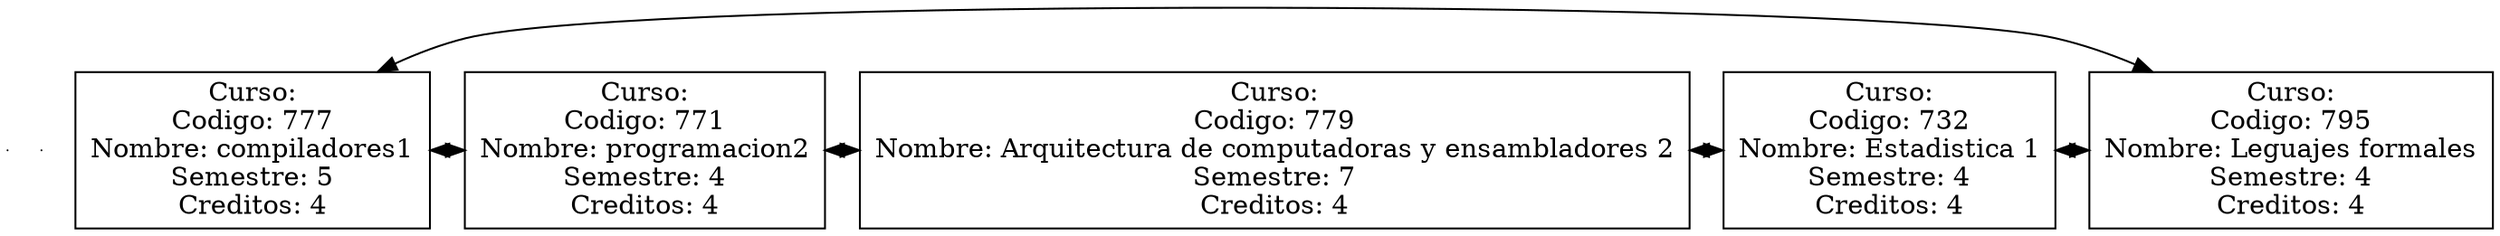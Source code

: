 digraph listaDoble {
node [shape = box]
edge [dir = both]
e0[ shape = point, width = 0 ];
e1[ shape = point, width = 0 ];
nodo777 [ label ="Curso:
Codigo: 777
Nombre: compiladores1
Semestre: 5
Creditos: 4"];
nodo771 [ label ="Curso:
Codigo: 771
Nombre: programacion2
Semestre: 4
Creditos: 4"];
nodo779 [ label ="Curso:
Codigo: 779
Nombre: Arquitectura de computadoras y ensambladores 2
Semestre: 7
Creditos: 4"];
nodo732 [ label ="Curso:
Codigo: 732
Nombre: Estadistica 1
Semestre: 4
Creditos: 4"];
nodo795 [ label ="Curso:
Codigo: 795
Nombre: Leguajes formales
Semestre: 4
Creditos: 4"];
rank = same { nodo777->nodo771->nodo779->nodo732->nodo795->nodo777 };
}
